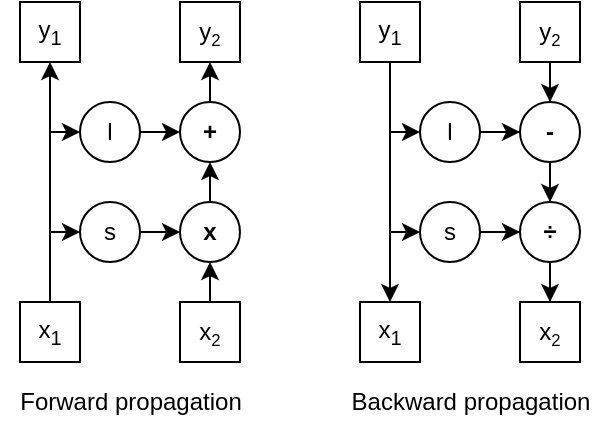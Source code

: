 <mxfile version="16.5.1" type="device"><diagram id="MRjCyJ7cCH42x4JO5lHG" name="Page-1"><mxGraphModel dx="503" dy="453" grid="1" gridSize="10" guides="1" tooltips="1" connect="1" arrows="1" fold="1" page="1" pageScale="1" pageWidth="850" pageHeight="1100" math="0" shadow="0"><root><mxCell id="0"/><mxCell id="1" parent="0"/><mxCell id="QI6cegjiFe9nDUGke8PM-1" value="y&lt;sub&gt;1&lt;/sub&gt;" style="rounded=0;whiteSpace=wrap;html=1;" parent="1" vertex="1"><mxGeometry x="180" y="160" width="30" height="30" as="geometry"/></mxCell><mxCell id="QI6cegjiFe9nDUGke8PM-2" value="y&lt;span style=&quot;font-size: 10px&quot;&gt;&lt;sub&gt;2&lt;/sub&gt;&lt;/span&gt;" style="rounded=0;whiteSpace=wrap;html=1;" parent="1" vertex="1"><mxGeometry x="260" y="160" width="30" height="30" as="geometry"/></mxCell><mxCell id="QI6cegjiFe9nDUGke8PM-11" style="rounded=0;orthogonalLoop=1;jettySize=auto;html=1;exitX=0.5;exitY=0;exitDx=0;exitDy=0;edgeStyle=orthogonalEdgeStyle;entryX=0;entryY=0.5;entryDx=0;entryDy=0;" parent="1" source="QI6cegjiFe9nDUGke8PM-5" target="QI6cegjiFe9nDUGke8PM-9" edge="1"><mxGeometry relative="1" as="geometry"><Array as="points"><mxPoint x="195" y="275"/></Array></mxGeometry></mxCell><mxCell id="QI6cegjiFe9nDUGke8PM-12" style="rounded=0;orthogonalLoop=1;jettySize=auto;html=1;exitX=0.5;exitY=0;exitDx=0;exitDy=0;edgeStyle=orthogonalEdgeStyle;" parent="1" source="QI6cegjiFe9nDUGke8PM-5" target="QI6cegjiFe9nDUGke8PM-10" edge="1"><mxGeometry relative="1" as="geometry"><Array as="points"><mxPoint x="195" y="225"/></Array></mxGeometry></mxCell><mxCell id="QI6cegjiFe9nDUGke8PM-18" style="rounded=0;orthogonalLoop=1;jettySize=auto;html=1;entryX=0.5;entryY=1;entryDx=0;entryDy=0;" parent="1" source="QI6cegjiFe9nDUGke8PM-5" target="QI6cegjiFe9nDUGke8PM-1" edge="1"><mxGeometry relative="1" as="geometry"/></mxCell><mxCell id="QI6cegjiFe9nDUGke8PM-5" value="&lt;span style=&quot;font-size: 12px&quot;&gt;x&lt;/span&gt;&lt;sub&gt;1&lt;/sub&gt;" style="rounded=0;whiteSpace=wrap;html=1;" parent="1" vertex="1"><mxGeometry x="180" y="310" width="30" height="30" as="geometry"/></mxCell><mxCell id="QI6cegjiFe9nDUGke8PM-15" style="rounded=0;orthogonalLoop=1;jettySize=auto;html=1;entryX=0.5;entryY=1;entryDx=0;entryDy=0;" parent="1" source="QI6cegjiFe9nDUGke8PM-6" target="QI6cegjiFe9nDUGke8PM-7" edge="1"><mxGeometry relative="1" as="geometry"/></mxCell><mxCell id="QI6cegjiFe9nDUGke8PM-6" value="x&lt;span style=&quot;font-size: 10px&quot;&gt;&lt;sub&gt;2&lt;/sub&gt;&lt;/span&gt;" style="rounded=0;whiteSpace=wrap;html=1;" parent="1" vertex="1"><mxGeometry x="260" y="310" width="30" height="30" as="geometry"/></mxCell><mxCell id="QI6cegjiFe9nDUGke8PM-16" style="rounded=0;orthogonalLoop=1;jettySize=auto;html=1;exitX=0.5;exitY=0;exitDx=0;exitDy=0;entryX=0.5;entryY=1;entryDx=0;entryDy=0;" parent="1" source="QI6cegjiFe9nDUGke8PM-7" target="QI6cegjiFe9nDUGke8PM-8" edge="1"><mxGeometry relative="1" as="geometry"/></mxCell><mxCell id="QI6cegjiFe9nDUGke8PM-7" value="&lt;b&gt;x&lt;/b&gt;" style="ellipse;whiteSpace=wrap;html=1;aspect=fixed;align=center;verticalAlign=middle;" parent="1" vertex="1"><mxGeometry x="260" y="260" width="30" height="30" as="geometry"/></mxCell><mxCell id="QI6cegjiFe9nDUGke8PM-17" style="rounded=0;orthogonalLoop=1;jettySize=auto;html=1;entryX=0.5;entryY=1;entryDx=0;entryDy=0;" parent="1" source="QI6cegjiFe9nDUGke8PM-8" target="QI6cegjiFe9nDUGke8PM-2" edge="1"><mxGeometry relative="1" as="geometry"/></mxCell><mxCell id="QI6cegjiFe9nDUGke8PM-8" value="&lt;b&gt;+&lt;/b&gt;" style="ellipse;whiteSpace=wrap;html=1;aspect=fixed;align=center;verticalAlign=middle;" parent="1" vertex="1"><mxGeometry x="260" y="210" width="30" height="30" as="geometry"/></mxCell><mxCell id="QI6cegjiFe9nDUGke8PM-14" style="rounded=0;orthogonalLoop=1;jettySize=auto;html=1;entryX=0;entryY=0.5;entryDx=0;entryDy=0;" parent="1" source="QI6cegjiFe9nDUGke8PM-9" target="QI6cegjiFe9nDUGke8PM-7" edge="1"><mxGeometry relative="1" as="geometry"/></mxCell><mxCell id="QI6cegjiFe9nDUGke8PM-9" value="s" style="ellipse;whiteSpace=wrap;html=1;aspect=fixed;align=center;verticalAlign=middle;" parent="1" vertex="1"><mxGeometry x="210" y="260" width="30" height="30" as="geometry"/></mxCell><mxCell id="QI6cegjiFe9nDUGke8PM-13" style="rounded=0;orthogonalLoop=1;jettySize=auto;html=1;entryX=0;entryY=0.5;entryDx=0;entryDy=0;" parent="1" source="QI6cegjiFe9nDUGke8PM-10" target="QI6cegjiFe9nDUGke8PM-8" edge="1"><mxGeometry relative="1" as="geometry"/></mxCell><mxCell id="QI6cegjiFe9nDUGke8PM-10" value="l" style="ellipse;whiteSpace=wrap;html=1;aspect=fixed;align=center;verticalAlign=middle;" parent="1" vertex="1"><mxGeometry x="210" y="210" width="30" height="30" as="geometry"/></mxCell><mxCell id="QI6cegjiFe9nDUGke8PM-53" style="edgeStyle=orthogonalEdgeStyle;rounded=0;orthogonalLoop=1;jettySize=auto;html=1;exitX=0.5;exitY=1;exitDx=0;exitDy=0;entryX=0.5;entryY=0;entryDx=0;entryDy=0;startArrow=none;startFill=0;endArrow=classic;endFill=1;" parent="1" source="QI6cegjiFe9nDUGke8PM-36" target="QI6cegjiFe9nDUGke8PM-41" edge="1"><mxGeometry relative="1" as="geometry"/></mxCell><mxCell id="QI6cegjiFe9nDUGke8PM-54" style="edgeStyle=orthogonalEdgeStyle;rounded=0;orthogonalLoop=1;jettySize=auto;html=1;exitX=0.5;exitY=1;exitDx=0;exitDy=0;entryX=0;entryY=0.5;entryDx=0;entryDy=0;startArrow=none;startFill=0;endArrow=classic;endFill=1;" parent="1" source="QI6cegjiFe9nDUGke8PM-36" target="QI6cegjiFe9nDUGke8PM-51" edge="1"><mxGeometry relative="1" as="geometry"><Array as="points"><mxPoint x="365" y="225"/></Array></mxGeometry></mxCell><mxCell id="QI6cegjiFe9nDUGke8PM-61" style="edgeStyle=orthogonalEdgeStyle;rounded=0;orthogonalLoop=1;jettySize=auto;html=1;exitX=0.5;exitY=1;exitDx=0;exitDy=0;entryX=0;entryY=0.5;entryDx=0;entryDy=0;startArrow=none;startFill=0;endArrow=classic;endFill=1;" parent="1" source="QI6cegjiFe9nDUGke8PM-36" target="QI6cegjiFe9nDUGke8PM-49" edge="1"><mxGeometry relative="1" as="geometry"><Array as="points"><mxPoint x="365" y="275"/></Array></mxGeometry></mxCell><mxCell id="QI6cegjiFe9nDUGke8PM-36" value="y&lt;sub&gt;1&lt;/sub&gt;" style="rounded=0;whiteSpace=wrap;html=1;" parent="1" vertex="1"><mxGeometry x="350" y="160" width="30" height="30" as="geometry"/></mxCell><mxCell id="QI6cegjiFe9nDUGke8PM-60" style="edgeStyle=orthogonalEdgeStyle;rounded=0;orthogonalLoop=1;jettySize=auto;html=1;entryX=0.5;entryY=0;entryDx=0;entryDy=0;startArrow=none;startFill=0;endArrow=classic;endFill=1;" parent="1" source="QI6cegjiFe9nDUGke8PM-37" target="QI6cegjiFe9nDUGke8PM-47" edge="1"><mxGeometry relative="1" as="geometry"/></mxCell><mxCell id="QI6cegjiFe9nDUGke8PM-37" value="y&lt;span style=&quot;font-size: 10px&quot;&gt;&lt;sub&gt;2&lt;/sub&gt;&lt;/span&gt;" style="rounded=0;whiteSpace=wrap;html=1;" parent="1" vertex="1"><mxGeometry x="430" y="160" width="30" height="30" as="geometry"/></mxCell><mxCell id="QI6cegjiFe9nDUGke8PM-41" value="&lt;span style=&quot;font-size: 12px&quot;&gt;x&lt;/span&gt;&lt;sub&gt;1&lt;/sub&gt;" style="rounded=0;whiteSpace=wrap;html=1;" parent="1" vertex="1"><mxGeometry x="350" y="310" width="30" height="30" as="geometry"/></mxCell><mxCell id="QI6cegjiFe9nDUGke8PM-43" value="x&lt;span style=&quot;font-size: 10px&quot;&gt;&lt;sub&gt;2&lt;/sub&gt;&lt;/span&gt;" style="rounded=0;whiteSpace=wrap;html=1;" parent="1" vertex="1"><mxGeometry x="430" y="310" width="30" height="30" as="geometry"/></mxCell><mxCell id="QI6cegjiFe9nDUGke8PM-59" style="edgeStyle=orthogonalEdgeStyle;rounded=0;orthogonalLoop=1;jettySize=auto;html=1;entryX=0.5;entryY=0;entryDx=0;entryDy=0;startArrow=none;startFill=0;endArrow=classic;endFill=1;" parent="1" source="QI6cegjiFe9nDUGke8PM-45" target="QI6cegjiFe9nDUGke8PM-43" edge="1"><mxGeometry relative="1" as="geometry"/></mxCell><mxCell id="QI6cegjiFe9nDUGke8PM-45" value="&lt;b&gt;÷&lt;/b&gt;" style="ellipse;whiteSpace=wrap;html=1;aspect=fixed;align=center;verticalAlign=middle;" parent="1" vertex="1"><mxGeometry x="430" y="260" width="30" height="30" as="geometry"/></mxCell><mxCell id="QI6cegjiFe9nDUGke8PM-58" style="edgeStyle=orthogonalEdgeStyle;rounded=0;orthogonalLoop=1;jettySize=auto;html=1;entryX=0.5;entryY=0;entryDx=0;entryDy=0;startArrow=none;startFill=0;endArrow=classic;endFill=1;" parent="1" source="QI6cegjiFe9nDUGke8PM-47" target="QI6cegjiFe9nDUGke8PM-45" edge="1"><mxGeometry relative="1" as="geometry"/></mxCell><mxCell id="QI6cegjiFe9nDUGke8PM-47" value="&lt;b&gt;-&lt;/b&gt;" style="ellipse;whiteSpace=wrap;html=1;aspect=fixed;align=center;verticalAlign=middle;" parent="1" vertex="1"><mxGeometry x="430" y="210" width="30" height="30" as="geometry"/></mxCell><mxCell id="QI6cegjiFe9nDUGke8PM-62" style="edgeStyle=orthogonalEdgeStyle;rounded=0;orthogonalLoop=1;jettySize=auto;html=1;entryX=0;entryY=0.5;entryDx=0;entryDy=0;startArrow=none;startFill=0;endArrow=classic;endFill=1;" parent="1" source="QI6cegjiFe9nDUGke8PM-49" target="QI6cegjiFe9nDUGke8PM-45" edge="1"><mxGeometry relative="1" as="geometry"/></mxCell><mxCell id="QI6cegjiFe9nDUGke8PM-49" value="s" style="ellipse;whiteSpace=wrap;html=1;aspect=fixed;align=center;verticalAlign=middle;" parent="1" vertex="1"><mxGeometry x="380" y="260" width="30" height="30" as="geometry"/></mxCell><mxCell id="QI6cegjiFe9nDUGke8PM-55" style="edgeStyle=orthogonalEdgeStyle;rounded=0;orthogonalLoop=1;jettySize=auto;html=1;entryX=0;entryY=0.5;entryDx=0;entryDy=0;startArrow=none;startFill=0;endArrow=classic;endFill=1;" parent="1" source="QI6cegjiFe9nDUGke8PM-51" target="QI6cegjiFe9nDUGke8PM-47" edge="1"><mxGeometry relative="1" as="geometry"/></mxCell><mxCell id="QI6cegjiFe9nDUGke8PM-51" value="l" style="ellipse;whiteSpace=wrap;html=1;aspect=fixed;align=center;verticalAlign=middle;" parent="1" vertex="1"><mxGeometry x="380" y="210" width="30" height="30" as="geometry"/></mxCell><mxCell id="QI6cegjiFe9nDUGke8PM-63" value="Forward propagation" style="text;html=1;align=center;verticalAlign=middle;resizable=0;points=[];autosize=1;strokeColor=none;fillColor=none;" parent="1" vertex="1"><mxGeometry x="170" y="350" width="130" height="20" as="geometry"/></mxCell><mxCell id="QI6cegjiFe9nDUGke8PM-64" value="Backward propagation" style="text;html=1;align=center;verticalAlign=middle;resizable=0;points=[];autosize=1;strokeColor=none;fillColor=none;" parent="1" vertex="1"><mxGeometry x="340" y="350" width="130" height="20" as="geometry"/></mxCell></root></mxGraphModel></diagram></mxfile>